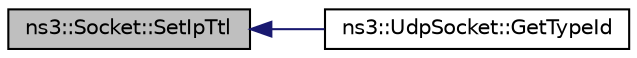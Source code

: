 digraph "ns3::Socket::SetIpTtl"
{
  edge [fontname="Helvetica",fontsize="10",labelfontname="Helvetica",labelfontsize="10"];
  node [fontname="Helvetica",fontsize="10",shape=record];
  rankdir="LR";
  Node1 [label="ns3::Socket::SetIpTtl",height=0.2,width=0.4,color="black", fillcolor="grey75", style="filled", fontcolor="black"];
  Node1 -> Node2 [dir="back",color="midnightblue",fontsize="10",style="solid"];
  Node2 [label="ns3::UdpSocket::GetTypeId",height=0.2,width=0.4,color="black", fillcolor="white", style="filled",URL="$df/ddc/classns3_1_1UdpSocket.html#ad663eeb166a2cbd11a8717a3d09ed3ab",tooltip="Get the type ID. "];
}
